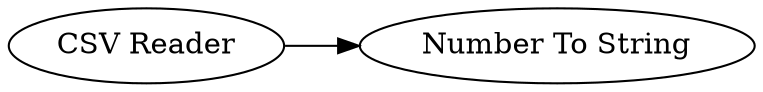 digraph {
	"5080787028227732040_1" [label="CSV Reader"]
	"5080787028227732040_2" [label="Number To String"]
	"5080787028227732040_1" -> "5080787028227732040_2"
	rankdir=LR
}
